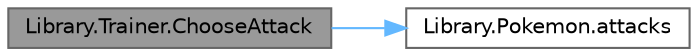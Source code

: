 digraph "Library.Trainer.ChooseAttack"
{
 // INTERACTIVE_SVG=YES
 // LATEX_PDF_SIZE
  bgcolor="transparent";
  edge [fontname=Helvetica,fontsize=10,labelfontname=Helvetica,labelfontsize=10];
  node [fontname=Helvetica,fontsize=10,shape=box,height=0.2,width=0.4];
  rankdir="LR";
  Node1 [id="Node000001",label="Library.Trainer.ChooseAttack",height=0.2,width=0.4,color="gray40", fillcolor="grey60", style="filled", fontcolor="black",tooltip="Elige un ataque para que el Pokémon activo ataque a un oponente."];
  Node1 -> Node2 [id="edge1_Node000001_Node000002",color="steelblue1",style="solid",tooltip=" "];
  Node2 [id="Node000002",label="Library.Pokemon.attacks",height=0.2,width=0.4,color="grey40", fillcolor="white", style="filled",URL="$classLibrary_1_1Pokemon.html#a72bf7943adc7c386ba0484c400b26a68",tooltip="Método que permite al Pokémon realizar un ataque sobre otro Pokémon."];
}
